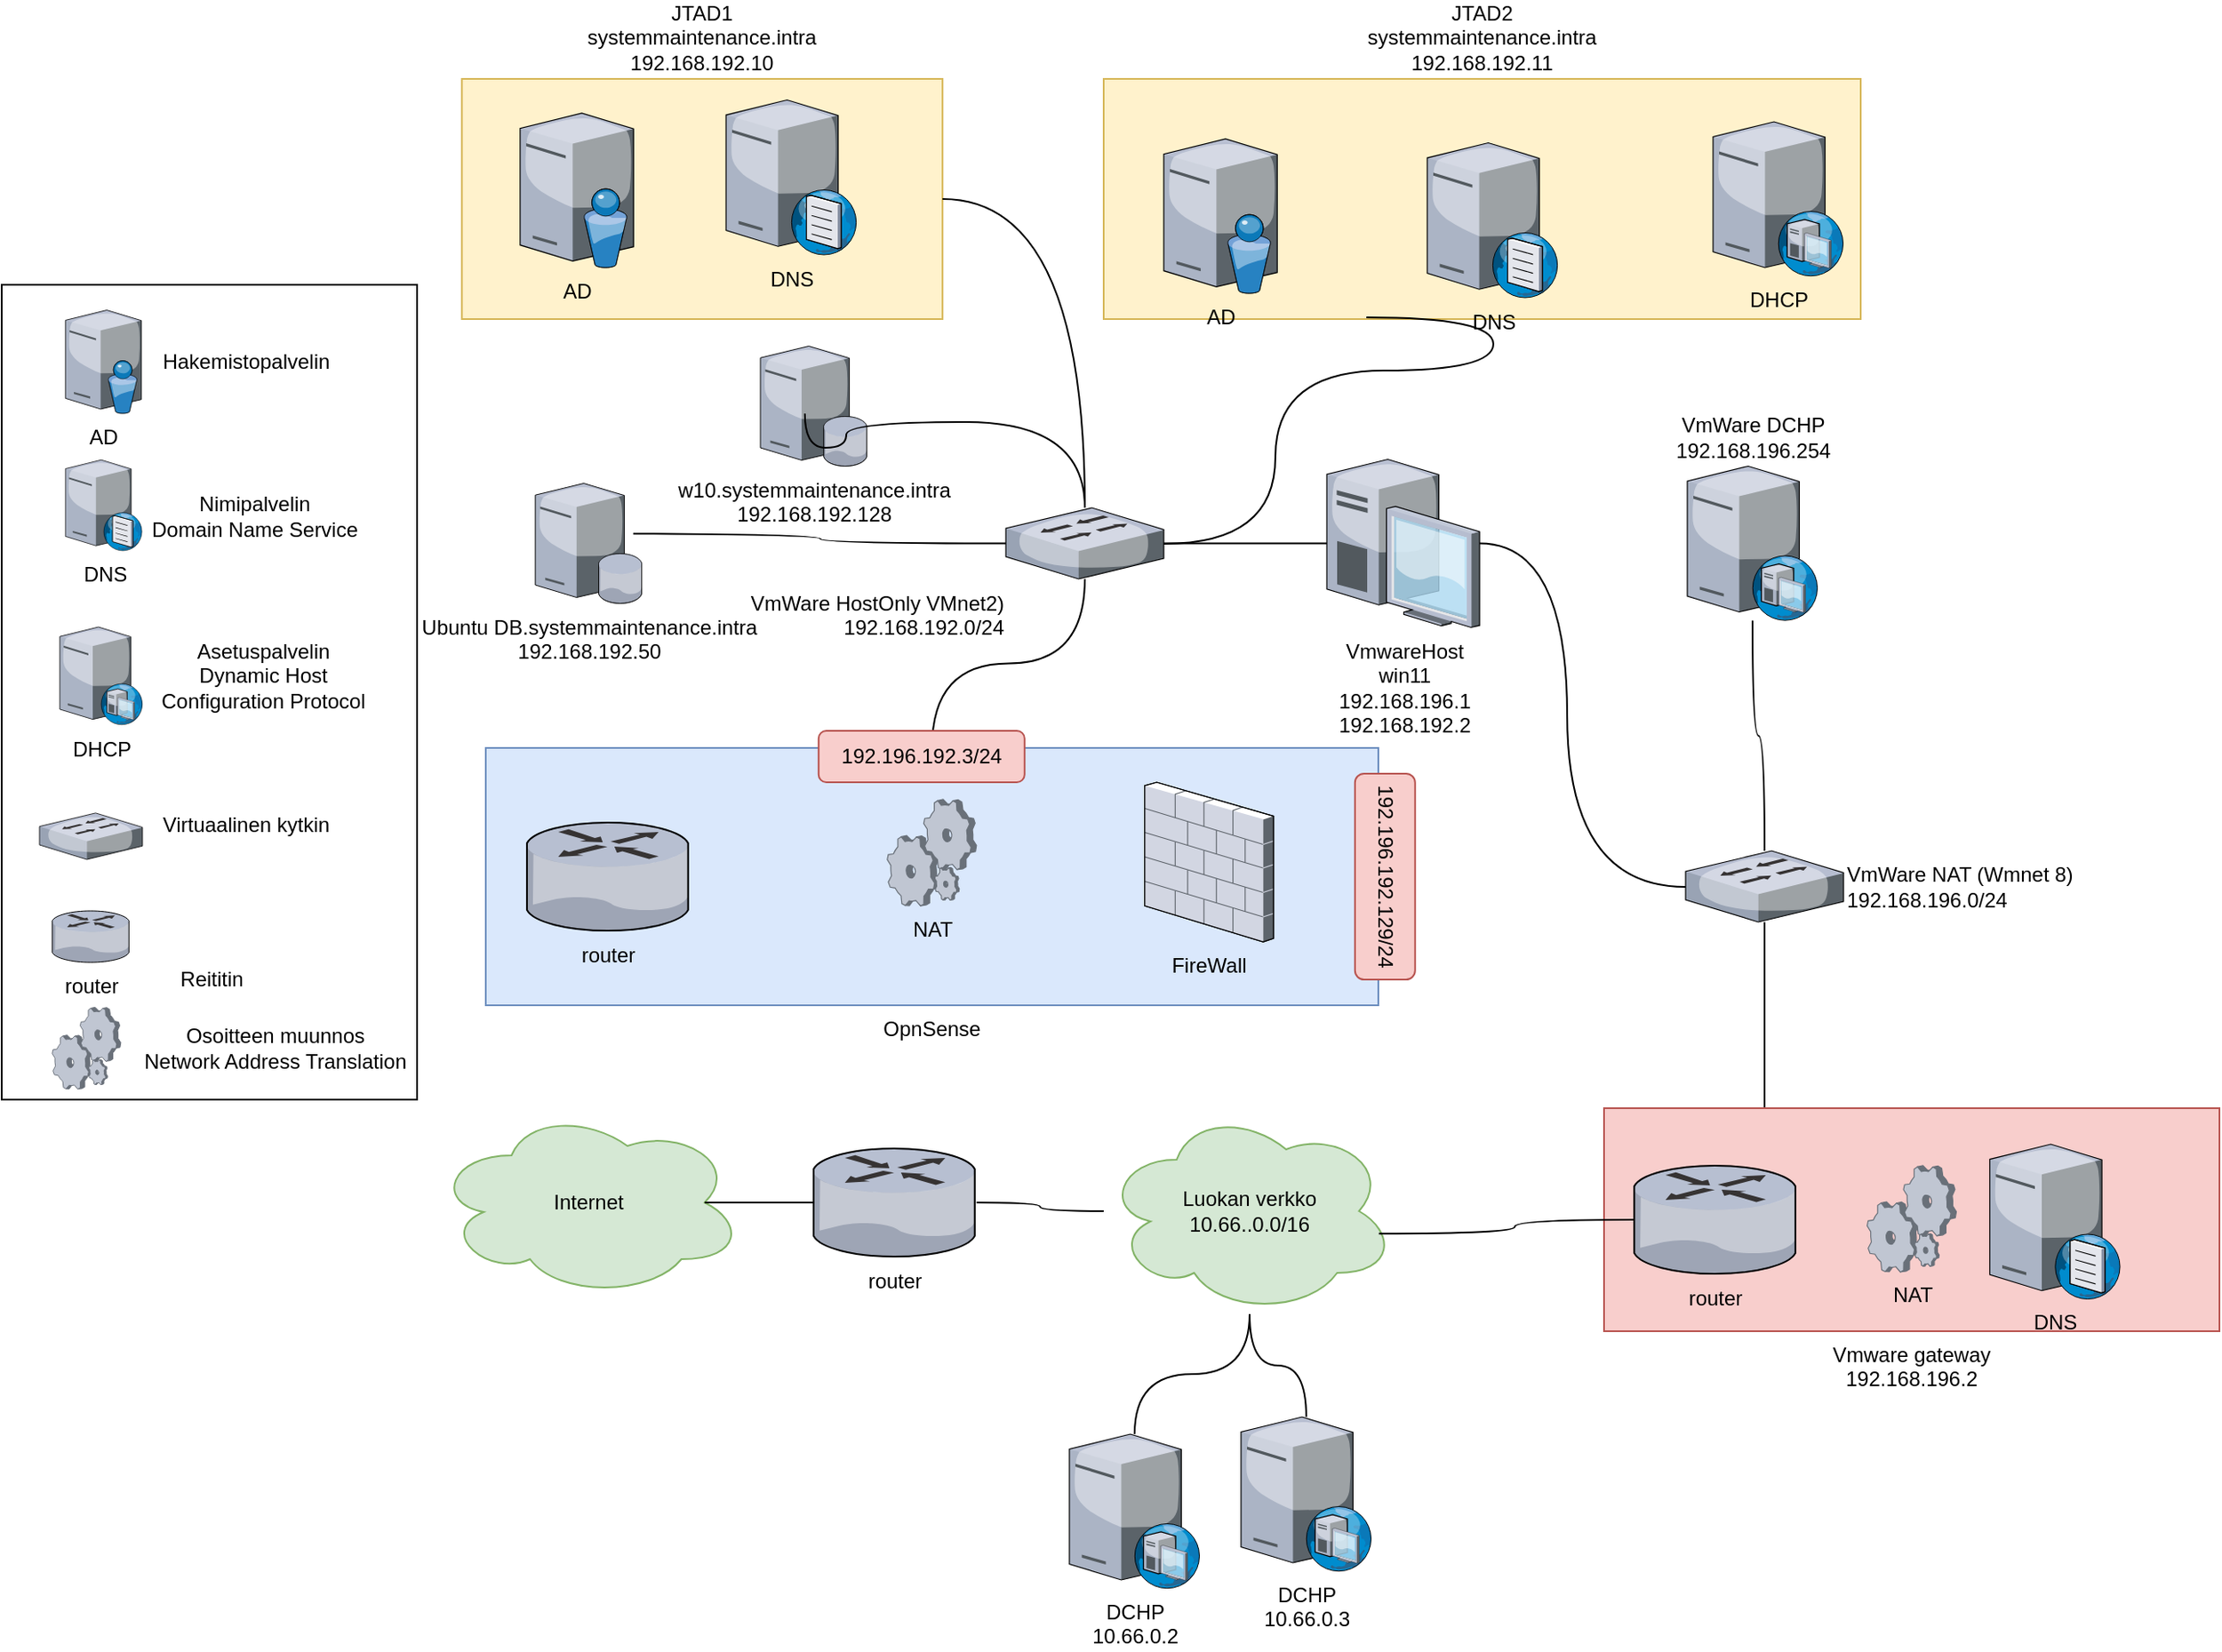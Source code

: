 <mxfile version="20.6.2" type="device"><diagram id="ndF69ZTKd1RfCp17hW2q" name="Page-1"><mxGraphModel dx="1936" dy="2038" grid="1" gridSize="10" guides="1" tooltips="1" connect="1" arrows="1" fold="1" page="1" pageScale="1" pageWidth="850" pageHeight="1100" math="0" shadow="0"><root><mxCell id="0"/><mxCell id="1" parent="0"/><mxCell id="uzRV-soPu9lA2MZruEvs-52" style="edgeStyle=orthogonalEdgeStyle;curved=1;orthogonalLoop=1;jettySize=auto;html=1;endArrow=none;endFill=0;" parent="1" source="uzRV-soPu9lA2MZruEvs-1" target="uzRV-soPu9lA2MZruEvs-39" edge="1"><mxGeometry relative="1" as="geometry"/></mxCell><mxCell id="uzRV-soPu9lA2MZruEvs-56" style="edgeStyle=orthogonalEdgeStyle;curved=1;orthogonalLoop=1;jettySize=auto;html=1;endArrow=none;endFill=0;" parent="1" source="uzRV-soPu9lA2MZruEvs-1" target="uzRV-soPu9lA2MZruEvs-37" edge="1"><mxGeometry relative="1" as="geometry"/></mxCell><mxCell id="uzRV-soPu9lA2MZruEvs-57" style="edgeStyle=orthogonalEdgeStyle;curved=1;orthogonalLoop=1;jettySize=auto;html=1;endArrow=none;endFill=0;" parent="1" source="uzRV-soPu9lA2MZruEvs-1" target="uzRV-soPu9lA2MZruEvs-36" edge="1"><mxGeometry relative="1" as="geometry"/></mxCell><mxCell id="uzRV-soPu9lA2MZruEvs-1" value="Luokan verkko&lt;br&gt;10.66..0.0/16" style="ellipse;shape=cloud;whiteSpace=wrap;html=1;fillColor=#d5e8d4;strokeColor=#82b366;" parent="1" vertex="1"><mxGeometry x="40" y="-430" width="170" height="120" as="geometry"/></mxCell><mxCell id="uzRV-soPu9lA2MZruEvs-47" style="edgeStyle=orthogonalEdgeStyle;curved=1;orthogonalLoop=1;jettySize=auto;html=1;endArrow=none;endFill=0;" parent="1" source="uzRV-soPu9lA2MZruEvs-2" target="uzRV-soPu9lA2MZruEvs-23" edge="1"><mxGeometry relative="1" as="geometry"><Array as="points"><mxPoint x="310" y="-759"/><mxPoint x="310" y="-559"/></Array></mxGeometry></mxCell><mxCell id="uzRV-soPu9lA2MZruEvs-2" value="VmwareHost&lt;br&gt;win11&lt;br&gt;192.168.196.1&lt;br&gt;192.168.192.2" style="verticalLabelPosition=bottom;sketch=0;aspect=fixed;html=1;verticalAlign=top;strokeColor=none;align=center;outlineConnect=0;shape=mxgraph.citrix.desktop;" parent="1" vertex="1"><mxGeometry x="170" y="-808.25" width="89" height="98" as="geometry"/></mxCell><mxCell id="uzRV-soPu9lA2MZruEvs-49" style="edgeStyle=orthogonalEdgeStyle;curved=1;orthogonalLoop=1;jettySize=auto;html=1;endArrow=none;endFill=0;" parent="1" source="uzRV-soPu9lA2MZruEvs-23" edge="1"><mxGeometry relative="1" as="geometry"><mxPoint x="425" y="-430" as="targetPoint"/></mxGeometry></mxCell><mxCell id="uzRV-soPu9lA2MZruEvs-23" value="VmWare NAT (Wmnet 8)&lt;br&gt;192.168.196.0/24" style="verticalLabelPosition=middle;sketch=0;aspect=fixed;html=1;verticalAlign=middle;strokeColor=none;align=left;outlineConnect=0;shape=mxgraph.citrix.switch;labelPosition=right;" parent="1" vertex="1"><mxGeometry x="379" y="-580" width="92" height="41.5" as="geometry"/></mxCell><mxCell id="uzRV-soPu9lA2MZruEvs-43" style="edgeStyle=orthogonalEdgeStyle;curved=1;orthogonalLoop=1;jettySize=auto;html=1;endArrow=none;endFill=0;" parent="1" source="uzRV-soPu9lA2MZruEvs-24" target="uzRV-soPu9lA2MZruEvs-19" edge="1"><mxGeometry relative="1" as="geometry"/></mxCell><mxCell id="uzRV-soPu9lA2MZruEvs-45" style="edgeStyle=orthogonalEdgeStyle;curved=1;orthogonalLoop=1;jettySize=auto;html=1;endArrow=none;endFill=0;" parent="1" source="uzRV-soPu9lA2MZruEvs-24" target="uzRV-soPu9lA2MZruEvs-2" edge="1"><mxGeometry relative="1" as="geometry"/></mxCell><mxCell id="uzRV-soPu9lA2MZruEvs-24" value="VmWare HostOnly VMnet2)&lt;br&gt;192.168.192.0/24" style="verticalLabelPosition=bottom;sketch=0;aspect=fixed;html=1;verticalAlign=top;strokeColor=none;align=right;outlineConnect=0;shape=mxgraph.citrix.switch;labelPosition=left;" parent="1" vertex="1"><mxGeometry x="-17" y="-780" width="92" height="41.5" as="geometry"/></mxCell><mxCell id="uzRV-soPu9lA2MZruEvs-32" value="Vmware gateway&#10;192.168.196.2" style="group;labelPosition=center;verticalLabelPosition=bottom;align=center;verticalAlign=top;" parent="1" vertex="1" connectable="0"><mxGeometry x="331.5" y="-430" width="358.5" height="130" as="geometry"/></mxCell><mxCell id="uzRV-soPu9lA2MZruEvs-30" value="" style="group;fillColor=#f8cecc;strokeColor=#b85450;container=0;" parent="uzRV-soPu9lA2MZruEvs-32" vertex="1" connectable="0"><mxGeometry width="358.5" height="130" as="geometry"/></mxCell><mxCell id="uzRV-soPu9lA2MZruEvs-27" value="DNS" style="verticalLabelPosition=bottom;sketch=0;aspect=fixed;html=1;verticalAlign=top;strokeColor=none;align=center;outlineConnect=0;shape=mxgraph.citrix.dns_server;" parent="uzRV-soPu9lA2MZruEvs-32" vertex="1"><mxGeometry x="224.718" y="18.75" width="76.5" height="92.5" as="geometry"/></mxCell><mxCell id="uzRV-soPu9lA2MZruEvs-28" value="router" style="verticalLabelPosition=bottom;sketch=0;aspect=fixed;html=1;verticalAlign=top;strokeColor=none;align=center;outlineConnect=0;shape=mxgraph.citrix.router;" parent="uzRV-soPu9lA2MZruEvs-32" vertex="1"><mxGeometry x="17.488" y="33.47" width="95" height="63.05" as="geometry"/></mxCell><mxCell id="uzRV-soPu9lA2MZruEvs-74" value="NAT" style="verticalLabelPosition=bottom;sketch=0;aspect=fixed;html=1;verticalAlign=top;strokeColor=none;align=center;outlineConnect=0;shape=mxgraph.citrix.process;" parent="uzRV-soPu9lA2MZruEvs-32" vertex="1"><mxGeometry x="153.25" y="33.47" width="52" height="62" as="geometry"/></mxCell><mxCell id="uzRV-soPu9lA2MZruEvs-48" style="edgeStyle=orthogonalEdgeStyle;curved=1;orthogonalLoop=1;jettySize=auto;html=1;endArrow=none;endFill=0;" parent="1" source="uzRV-soPu9lA2MZruEvs-33" target="uzRV-soPu9lA2MZruEvs-23" edge="1"><mxGeometry relative="1" as="geometry"/></mxCell><mxCell id="uzRV-soPu9lA2MZruEvs-33" value="VmWare DCHP&lt;br&gt;192.168.196.254" style="verticalLabelPosition=top;sketch=0;aspect=fixed;html=1;verticalAlign=bottom;strokeColor=none;align=center;outlineConnect=0;shape=mxgraph.citrix.dhcp_server;labelPosition=center;" parent="1" vertex="1"><mxGeometry x="380" y="-804.25" width="76" height="90" as="geometry"/></mxCell><mxCell id="uzRV-soPu9lA2MZruEvs-35" value="" style="group" parent="1" vertex="1" connectable="0"><mxGeometry x="-333.9" y="-1030" width="280" height="140" as="geometry"/></mxCell><mxCell id="uzRV-soPu9lA2MZruEvs-6" value="JTAD1&lt;br&gt;systemmaintenance.intra&lt;br&gt;192.168.192.10" style="rounded=0;whiteSpace=wrap;html=1;fillColor=#fff2cc;strokeColor=#d6b656;labelPosition=center;verticalLabelPosition=top;align=center;verticalAlign=bottom;" parent="uzRV-soPu9lA2MZruEvs-35" vertex="1"><mxGeometry width="280" height="140" as="geometry"/></mxCell><mxCell id="uzRV-soPu9lA2MZruEvs-5" value="AD" style="verticalLabelPosition=bottom;sketch=0;aspect=fixed;html=1;verticalAlign=top;strokeColor=none;align=center;outlineConnect=0;shape=mxgraph.citrix.directory_server;" parent="uzRV-soPu9lA2MZruEvs-35" vertex="1"><mxGeometry x="33.9" y="20" width="66.1" height="90" as="geometry"/></mxCell><mxCell id="uzRV-soPu9lA2MZruEvs-7" value="DNS" style="verticalLabelPosition=bottom;sketch=0;aspect=fixed;html=1;verticalAlign=top;strokeColor=none;align=center;outlineConnect=0;shape=mxgraph.citrix.dns_server;" parent="uzRV-soPu9lA2MZruEvs-35" vertex="1"><mxGeometry x="153.9" y="10" width="76.5" height="92.5" as="geometry"/></mxCell><mxCell id="uzRV-soPu9lA2MZruEvs-13" value="JTAD2&lt;br&gt;systemmaintenance.intra&lt;br&gt;192.168.192.11" style="rounded=0;whiteSpace=wrap;html=1;fillColor=#fff2cc;strokeColor=#d6b656;labelPosition=center;verticalLabelPosition=top;align=center;verticalAlign=bottom;" parent="1" vertex="1"><mxGeometry x="40" y="-1030" width="441" height="140" as="geometry"/></mxCell><mxCell id="uzRV-soPu9lA2MZruEvs-14" value="AD" style="verticalLabelPosition=bottom;sketch=0;aspect=fixed;html=1;verticalAlign=top;strokeColor=none;align=center;outlineConnect=0;shape=mxgraph.citrix.directory_server;" parent="1" vertex="1"><mxGeometry x="75" y="-995" width="66.1" height="90" as="geometry"/></mxCell><mxCell id="uzRV-soPu9lA2MZruEvs-44" style="edgeStyle=orthogonalEdgeStyle;curved=1;orthogonalLoop=1;jettySize=auto;html=1;endArrow=none;endFill=0;exitX=0.347;exitY=0.993;exitDx=0;exitDy=0;exitPerimeter=0;" parent="1" source="uzRV-soPu9lA2MZruEvs-13" target="uzRV-soPu9lA2MZruEvs-24" edge="1"><mxGeometry relative="1" as="geometry"><Array as="points"><mxPoint x="267" y="-891"/><mxPoint x="267" y="-860"/><mxPoint x="140" y="-860"/><mxPoint x="140" y="-759"/></Array></mxGeometry></mxCell><mxCell id="uzRV-soPu9lA2MZruEvs-15" value="DNS" style="verticalLabelPosition=bottom;sketch=0;aspect=fixed;html=1;verticalAlign=top;strokeColor=none;align=center;outlineConnect=0;shape=mxgraph.citrix.dns_server;" parent="1" vertex="1"><mxGeometry x="228.5" y="-995" width="76.5" height="92.5" as="geometry"/></mxCell><mxCell id="uzRV-soPu9lA2MZruEvs-18" value="DHCP" style="verticalLabelPosition=bottom;sketch=0;aspect=fixed;html=1;verticalAlign=top;strokeColor=none;align=center;outlineConnect=0;shape=mxgraph.citrix.dhcp_server;" parent="1" vertex="1"><mxGeometry x="395" y="-1005" width="76" height="90" as="geometry"/></mxCell><mxCell id="uzRV-soPu9lA2MZruEvs-36" value="DCHP&lt;br&gt;10.66.0.3" style="verticalLabelPosition=bottom;sketch=0;aspect=fixed;html=1;verticalAlign=top;strokeColor=none;align=center;outlineConnect=0;shape=mxgraph.citrix.dhcp_server;" parent="1" vertex="1"><mxGeometry x="120.0" y="-250" width="76" height="90" as="geometry"/></mxCell><mxCell id="uzRV-soPu9lA2MZruEvs-37" value="DCHP&lt;br&gt;10.66.0.2" style="verticalLabelPosition=bottom;sketch=0;aspect=fixed;html=1;verticalAlign=top;strokeColor=none;align=center;outlineConnect=0;shape=mxgraph.citrix.dhcp_server;" parent="1" vertex="1"><mxGeometry x="20" y="-240" width="76" height="90" as="geometry"/></mxCell><mxCell id="uzRV-soPu9lA2MZruEvs-38" value="Internet" style="ellipse;shape=cloud;whiteSpace=wrap;html=1;fillColor=#d5e8d4;strokeColor=#82b366;" parent="1" vertex="1"><mxGeometry x="-350" y="-430" width="180" height="110" as="geometry"/></mxCell><mxCell id="uzRV-soPu9lA2MZruEvs-19" value="OpnSense" style="rounded=0;whiteSpace=wrap;html=1;fillColor=#dae8fc;strokeColor=#6c8ebf;labelPosition=center;verticalLabelPosition=bottom;align=center;verticalAlign=top;" parent="1" vertex="1"><mxGeometry x="-320" y="-640" width="520" height="150" as="geometry"/></mxCell><mxCell id="uzRV-soPu9lA2MZruEvs-4" value="router" style="verticalLabelPosition=bottom;sketch=0;aspect=fixed;html=1;verticalAlign=top;strokeColor=none;align=center;outlineConnect=0;shape=mxgraph.citrix.router;" parent="1" vertex="1"><mxGeometry x="-296.1" y="-596.53" width="95" height="63.05" as="geometry"/></mxCell><mxCell id="uzRV-soPu9lA2MZruEvs-20" value="FireWall" style="verticalLabelPosition=bottom;sketch=0;aspect=fixed;html=1;verticalAlign=top;strokeColor=none;align=center;outlineConnect=0;shape=mxgraph.citrix.firewall;" parent="1" vertex="1"><mxGeometry x="63.9" y="-620" width="75" height="93" as="geometry"/></mxCell><mxCell id="uzRV-soPu9lA2MZruEvs-21" value="NAT" style="verticalLabelPosition=bottom;sketch=0;aspect=fixed;html=1;verticalAlign=top;strokeColor=none;align=center;outlineConnect=0;shape=mxgraph.citrix.process;" parent="1" vertex="1"><mxGeometry x="-86.1" y="-610" width="52" height="62" as="geometry"/></mxCell><mxCell id="uzRV-soPu9lA2MZruEvs-25" value="192.196.192.3/24" style="rounded=1;whiteSpace=wrap;html=1;fillColor=#f8cecc;strokeColor=#b85450;" parent="1" vertex="1"><mxGeometry x="-126.1" y="-650" width="120" height="30" as="geometry"/></mxCell><mxCell id="uzRV-soPu9lA2MZruEvs-26" value="192.196.192.129/24" style="rounded=1;whiteSpace=wrap;html=1;fillColor=#f8cecc;strokeColor=#b85450;rotation=90;" parent="1" vertex="1"><mxGeometry x="143.9" y="-582.5" width="120" height="35" as="geometry"/></mxCell><mxCell id="uzRV-soPu9lA2MZruEvs-53" style="edgeStyle=orthogonalEdgeStyle;curved=1;orthogonalLoop=1;jettySize=auto;html=1;entryX=0.875;entryY=0.5;entryDx=0;entryDy=0;entryPerimeter=0;endArrow=none;endFill=0;" parent="1" source="uzRV-soPu9lA2MZruEvs-39" target="uzRV-soPu9lA2MZruEvs-38" edge="1"><mxGeometry relative="1" as="geometry"/></mxCell><mxCell id="uzRV-soPu9lA2MZruEvs-39" value="router" style="verticalLabelPosition=bottom;sketch=0;aspect=fixed;html=1;verticalAlign=top;strokeColor=none;align=center;outlineConnect=0;shape=mxgraph.citrix.router;" parent="1" vertex="1"><mxGeometry x="-129.1" y="-406.53" width="95" height="63.05" as="geometry"/></mxCell><mxCell id="uzRV-soPu9lA2MZruEvs-41" style="edgeStyle=orthogonalEdgeStyle;orthogonalLoop=1;jettySize=auto;html=1;curved=1;endArrow=none;endFill=0;" parent="1" source="uzRV-soPu9lA2MZruEvs-6" target="uzRV-soPu9lA2MZruEvs-24" edge="1"><mxGeometry relative="1" as="geometry"/></mxCell><mxCell id="uzRV-soPu9lA2MZruEvs-50" style="edgeStyle=orthogonalEdgeStyle;curved=1;orthogonalLoop=1;jettySize=auto;html=1;entryX=0.943;entryY=0.609;entryDx=0;entryDy=0;entryPerimeter=0;endArrow=none;endFill=0;" parent="1" source="uzRV-soPu9lA2MZruEvs-28" target="uzRV-soPu9lA2MZruEvs-1" edge="1"><mxGeometry relative="1" as="geometry"/></mxCell><mxCell id="uzRV-soPu9lA2MZruEvs-73" value="" style="group" parent="1" vertex="1" connectable="0"><mxGeometry x="-602" y="-910" width="249.4" height="475" as="geometry"/></mxCell><mxCell id="uzRV-soPu9lA2MZruEvs-69" value="" style="rounded=0;whiteSpace=wrap;html=1;" parent="uzRV-soPu9lA2MZruEvs-73" vertex="1"><mxGeometry width="242" height="475" as="geometry"/></mxCell><mxCell id="uzRV-soPu9lA2MZruEvs-58" value="AD" style="verticalLabelPosition=bottom;sketch=0;aspect=fixed;html=1;verticalAlign=top;strokeColor=none;align=center;outlineConnect=0;shape=mxgraph.citrix.directory_server;" parent="uzRV-soPu9lA2MZruEvs-73" vertex="1"><mxGeometry x="37.13" y="14.76" width="44.25" height="60.25" as="geometry"/></mxCell><mxCell id="uzRV-soPu9lA2MZruEvs-59" value="Hakemistopalvelin&lt;br&gt;" style="text;html=1;align=center;verticalAlign=middle;resizable=0;points=[];autosize=1;strokeColor=none;fillColor=none;" parent="uzRV-soPu9lA2MZruEvs-73" vertex="1"><mxGeometry x="82" y="29.88" width="120" height="30" as="geometry"/></mxCell><mxCell id="uzRV-soPu9lA2MZruEvs-60" value="DNS" style="verticalLabelPosition=bottom;sketch=0;aspect=fixed;html=1;verticalAlign=top;strokeColor=none;align=center;outlineConnect=0;shape=mxgraph.citrix.dns_server;" parent="uzRV-soPu9lA2MZruEvs-73" vertex="1"><mxGeometry x="37.13" y="100.75" width="44.87" height="54.25" as="geometry"/></mxCell><mxCell id="uzRV-soPu9lA2MZruEvs-61" value="Nimipalvelin&lt;br&gt;Domain Name Service" style="text;html=1;align=center;verticalAlign=middle;resizable=0;points=[];autosize=1;strokeColor=none;fillColor=none;" parent="uzRV-soPu9lA2MZruEvs-73" vertex="1"><mxGeometry x="76.87" y="115" width="140" height="40" as="geometry"/></mxCell><mxCell id="uzRV-soPu9lA2MZruEvs-62" value="DHCP" style="verticalLabelPosition=bottom;sketch=0;aspect=fixed;html=1;verticalAlign=top;strokeColor=none;align=center;outlineConnect=0;shape=mxgraph.citrix.dhcp_server;" parent="uzRV-soPu9lA2MZruEvs-73" vertex="1"><mxGeometry x="33.87" y="199.5" width="48.13" height="57" as="geometry"/></mxCell><mxCell id="uzRV-soPu9lA2MZruEvs-63" value="Asetuspalvelin&lt;br&gt;Dynamic Host &lt;br&gt;Configuration Protocol" style="text;html=1;align=center;verticalAlign=middle;resizable=0;points=[];autosize=1;strokeColor=none;fillColor=none;" parent="uzRV-soPu9lA2MZruEvs-73" vertex="1"><mxGeometry x="82" y="198" width="140" height="60" as="geometry"/></mxCell><mxCell id="uzRV-soPu9lA2MZruEvs-64" value="" style="verticalLabelPosition=bottom;sketch=0;aspect=fixed;html=1;verticalAlign=top;strokeColor=none;align=right;outlineConnect=0;shape=mxgraph.citrix.switch;labelPosition=left;" parent="uzRV-soPu9lA2MZruEvs-73" vertex="1"><mxGeometry x="22" y="307.94" width="60" height="27.06" as="geometry"/></mxCell><mxCell id="uzRV-soPu9lA2MZruEvs-65" value="Virtuaalinen kytkin" style="text;html=1;align=center;verticalAlign=middle;resizable=0;points=[];autosize=1;strokeColor=none;fillColor=none;" parent="uzRV-soPu9lA2MZruEvs-73" vertex="1"><mxGeometry x="82" y="300" width="120" height="30" as="geometry"/></mxCell><mxCell id="uzRV-soPu9lA2MZruEvs-66" value="router" style="verticalLabelPosition=bottom;sketch=0;aspect=fixed;html=1;verticalAlign=top;strokeColor=none;align=center;outlineConnect=0;shape=mxgraph.citrix.router;" parent="uzRV-soPu9lA2MZruEvs-73" vertex="1"><mxGeometry x="29.4" y="365" width="45.2" height="30" as="geometry"/></mxCell><mxCell id="uzRV-soPu9lA2MZruEvs-67" value="Reititin" style="text;html=1;align=center;verticalAlign=middle;resizable=0;points=[];autosize=1;strokeColor=none;fillColor=none;" parent="uzRV-soPu9lA2MZruEvs-73" vertex="1"><mxGeometry x="92" y="390" width="60" height="30" as="geometry"/></mxCell><mxCell id="uzRV-soPu9lA2MZruEvs-71" value="" style="verticalLabelPosition=bottom;sketch=0;aspect=fixed;html=1;verticalAlign=top;strokeColor=none;align=center;outlineConnect=0;shape=mxgraph.citrix.process;" parent="uzRV-soPu9lA2MZruEvs-73" vertex="1"><mxGeometry x="29.4" y="421.16" width="40" height="47.69" as="geometry"/></mxCell><mxCell id="uzRV-soPu9lA2MZruEvs-72" value="Osoitteen muunnos&lt;br&gt;Network Address Translation" style="text;html=1;align=center;verticalAlign=middle;resizable=0;points=[];autosize=1;strokeColor=none;fillColor=none;" parent="uzRV-soPu9lA2MZruEvs-73" vertex="1"><mxGeometry x="69.4" y="425" width="180" height="40" as="geometry"/></mxCell><mxCell id="5q8rW8rzKqu8rxF8mZmM-1" value="Ubuntu DB.systemmaintenance.intra&lt;br&gt;192.168.192.50" style="verticalLabelPosition=bottom;sketch=0;aspect=fixed;html=1;verticalAlign=top;strokeColor=none;align=center;outlineConnect=0;shape=mxgraph.citrix.database_server;" vertex="1" parent="1"><mxGeometry x="-291.11" y="-794.25" width="62.22" height="70" as="geometry"/></mxCell><mxCell id="5q8rW8rzKqu8rxF8mZmM-2" value="w10.systemmaintenance.intra&lt;br&gt;192.168.192.128" style="verticalLabelPosition=bottom;sketch=0;aspect=fixed;html=1;verticalAlign=top;strokeColor=none;align=center;outlineConnect=0;shape=mxgraph.citrix.database_server;" vertex="1" parent="1"><mxGeometry x="-160" y="-874.25" width="62.22" height="70" as="geometry"/></mxCell><mxCell id="5q8rW8rzKqu8rxF8mZmM-10" style="edgeStyle=orthogonalEdgeStyle;curved=1;orthogonalLoop=1;jettySize=auto;html=1;endArrow=none;endFill=0;" edge="1" parent="1" source="uzRV-soPu9lA2MZruEvs-24"><mxGeometry relative="1" as="geometry"><mxPoint x="-160" y="-760" as="sourcePoint"/><mxPoint x="-234.1" y="-764.9" as="targetPoint"/></mxGeometry></mxCell><mxCell id="5q8rW8rzKqu8rxF8mZmM-11" style="edgeStyle=orthogonalEdgeStyle;curved=1;orthogonalLoop=1;jettySize=auto;html=1;endArrow=none;endFill=0;" edge="1" parent="1" source="uzRV-soPu9lA2MZruEvs-24"><mxGeometry relative="1" as="geometry"><mxPoint x="-60" y="-830" as="sourcePoint"/><mxPoint x="-134.1" y="-834.9" as="targetPoint"/><Array as="points"><mxPoint x="29" y="-830"/><mxPoint x="-110" y="-830"/><mxPoint x="-110" y="-815"/><mxPoint x="-134" y="-815"/></Array></mxGeometry></mxCell></root></mxGraphModel></diagram></mxfile>